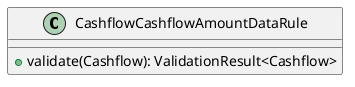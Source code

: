 @startuml

    class CashflowCashflowAmountDataRule [[CashflowCashflowAmountDataRule.html]] {
        +validate(Cashflow): ValidationResult<Cashflow>
    }

@enduml
